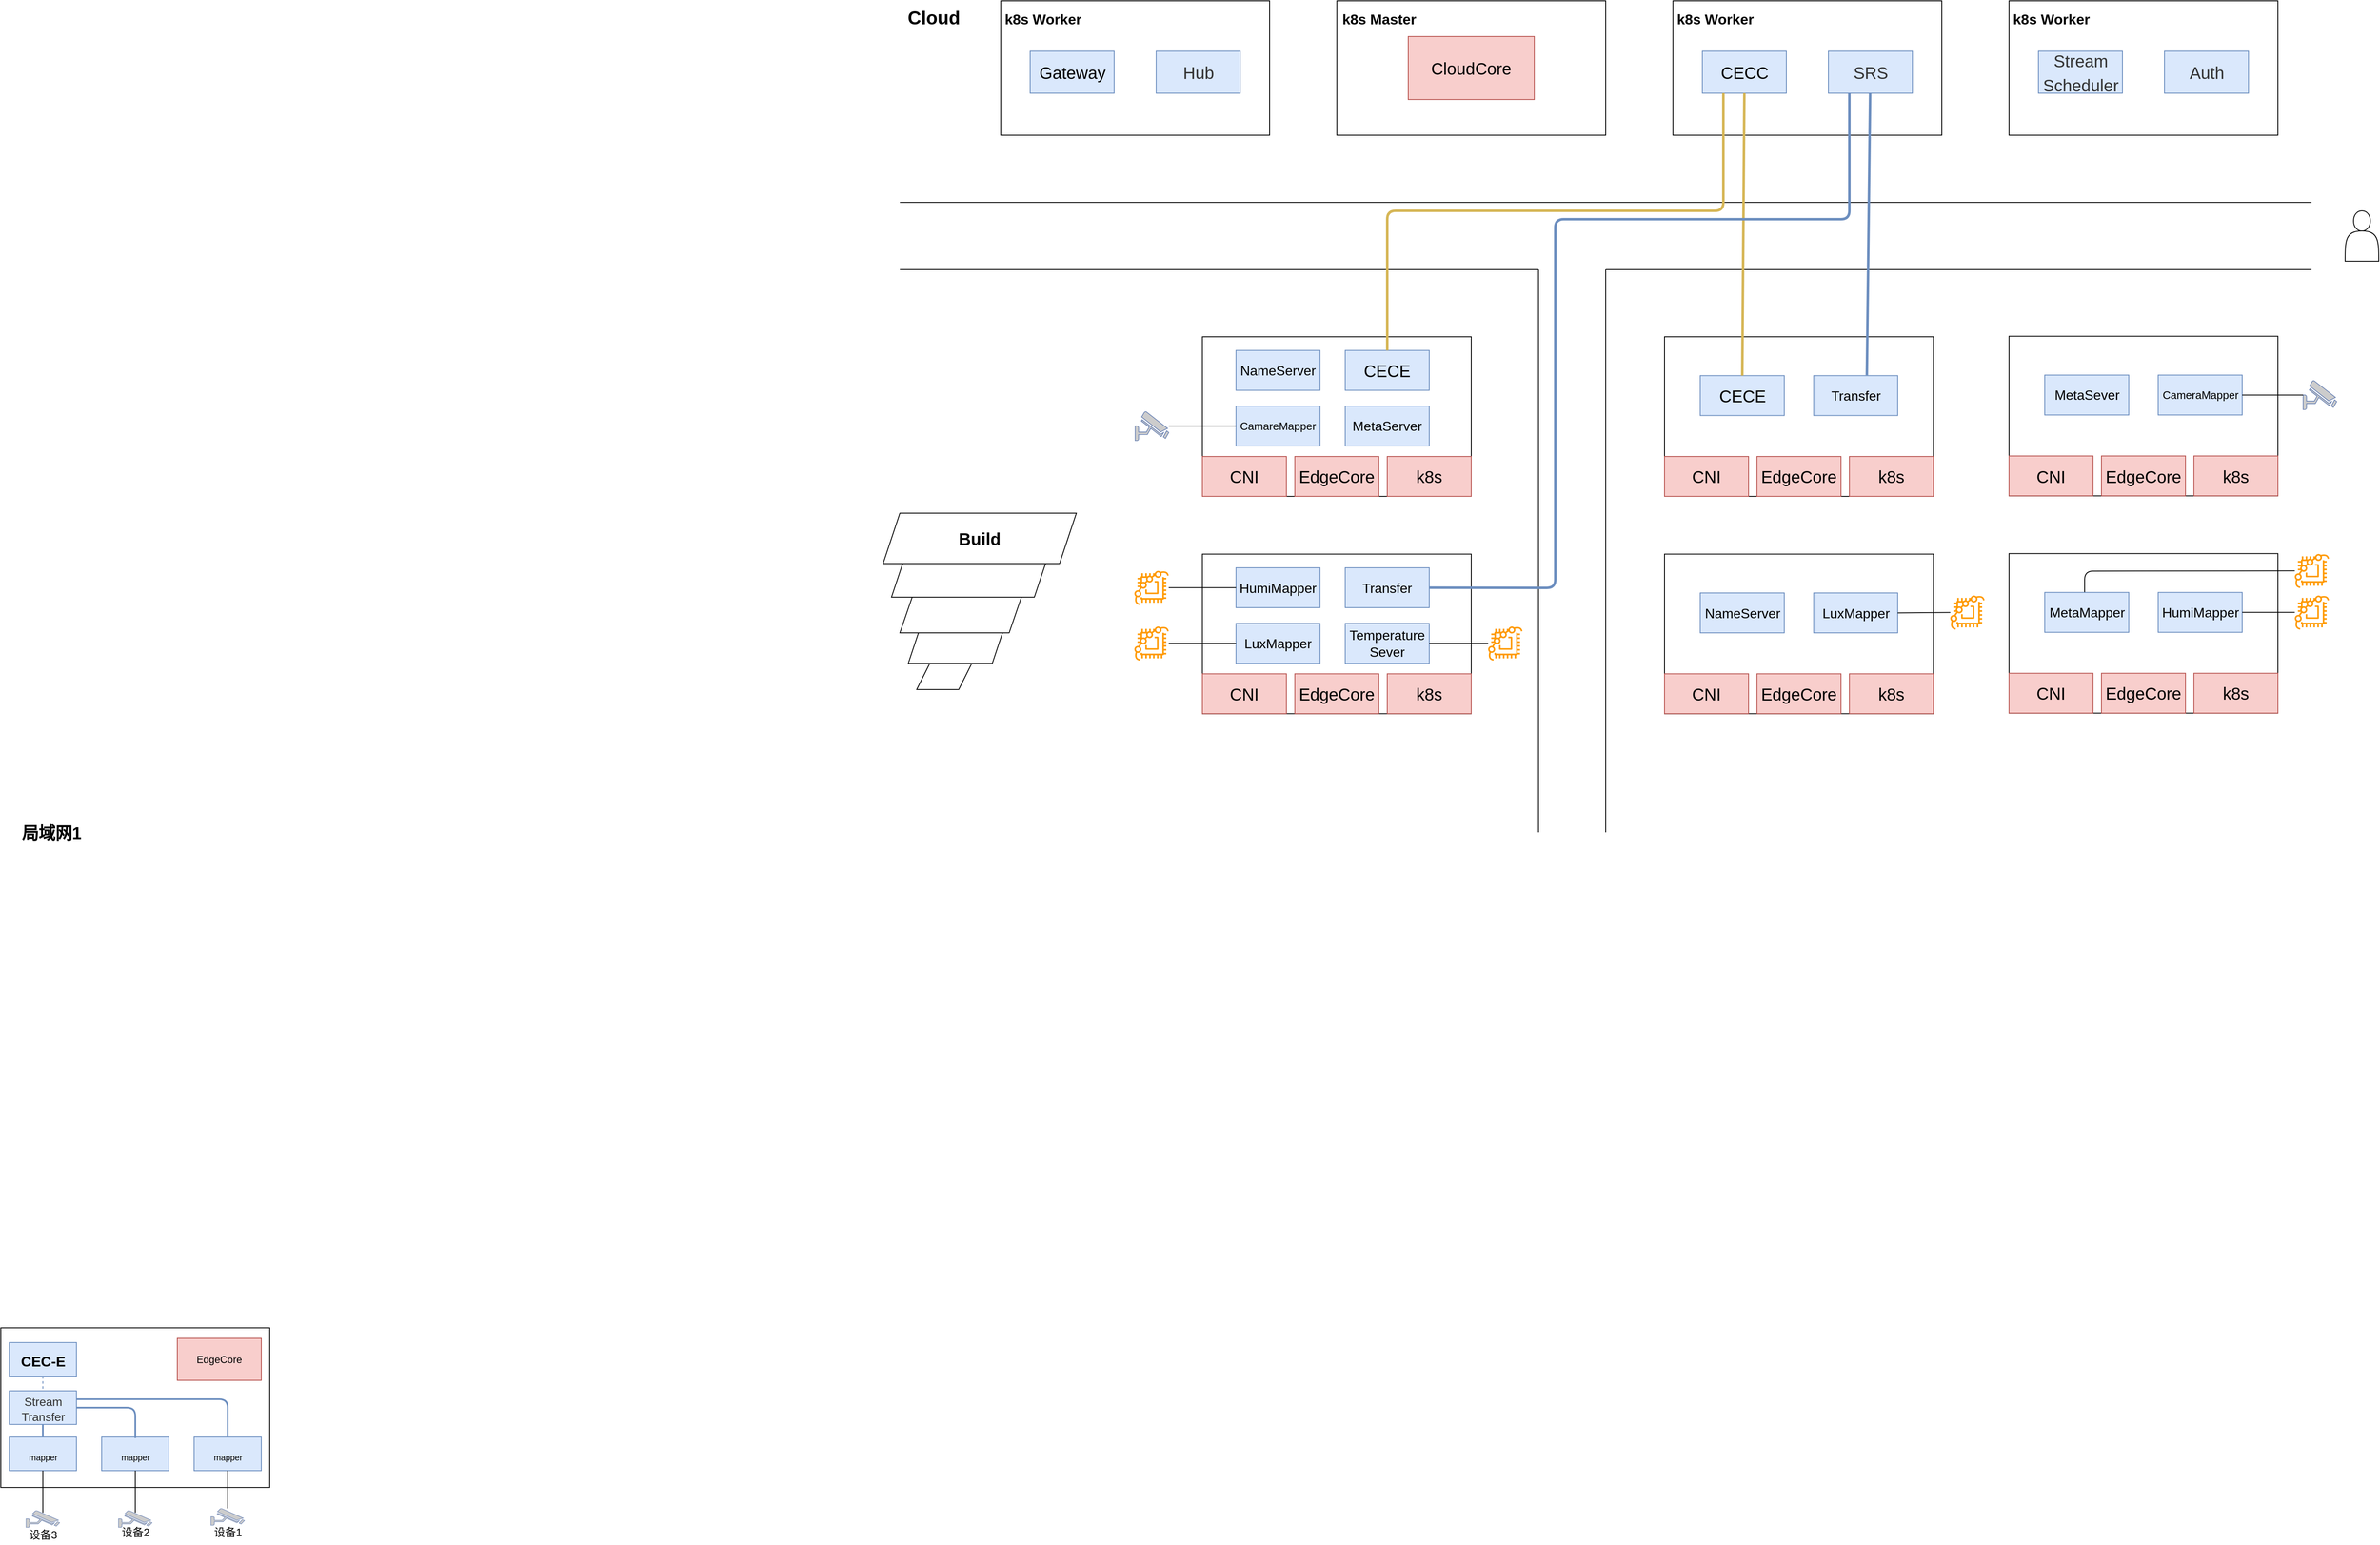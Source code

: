 <mxfile version="14.6.13" type="github">
  <diagram id="Ht1M8jgEwFfnCIfOTk4-" name="Page-1">
    <mxGraphModel dx="1483" dy="2684" grid="1" gridSize="10" guides="1" tooltips="1" connect="1" arrows="1" fold="1" page="1" pageScale="1" pageWidth="1600" pageHeight="900" math="0" shadow="0">
      <root>
        <mxCell id="0" />
        <mxCell id="1" parent="0" />
        <mxCell id="cbANNpYKcoIMHwZbuF66-276" value="" style="shape=parallelogram;perimeter=parallelogramPerimeter;whiteSpace=wrap;html=1;fixedSize=1;fontSize=14;strokeWidth=1;" vertex="1" parent="1">
          <mxGeometry x="1120" y="-710" width="70" height="40" as="geometry" />
        </mxCell>
        <mxCell id="cbANNpYKcoIMHwZbuF66-4" value="" style="rounded=0;whiteSpace=wrap;html=1;" vertex="1" parent="1">
          <mxGeometry x="2020" y="-1490" width="320" height="160" as="geometry" />
        </mxCell>
        <mxCell id="cbANNpYKcoIMHwZbuF66-3" value="" style="rounded=0;whiteSpace=wrap;html=1;" vertex="1" parent="1">
          <mxGeometry x="1620" y="-1490" width="320" height="160" as="geometry" />
        </mxCell>
        <mxCell id="cbANNpYKcoIMHwZbuF66-7" value="&lt;font style=&quot;font-size: 17px&quot;&gt;k8s Master&lt;/font&gt;" style="text;strokeColor=none;fillColor=none;html=1;fontSize=24;fontStyle=1;verticalAlign=middle;align=center;" vertex="1" parent="1">
          <mxGeometry x="1620" y="-1490" width="100" height="40" as="geometry" />
        </mxCell>
        <mxCell id="cbANNpYKcoIMHwZbuF66-8" value="&lt;font style=&quot;font-size: 17px&quot;&gt;k8s Worker&lt;/font&gt;" style="text;strokeColor=none;fillColor=none;html=1;fontSize=24;fontStyle=1;verticalAlign=middle;align=center;" vertex="1" parent="1">
          <mxGeometry x="2020" y="-1490" width="100" height="40" as="geometry" />
        </mxCell>
        <mxCell id="cbANNpYKcoIMHwZbuF66-11" value="" style="rounded=0;whiteSpace=wrap;html=1;strokeWidth=1;" vertex="1" parent="1">
          <mxGeometry x="1460" y="-1090" width="320" height="190" as="geometry" />
        </mxCell>
        <mxCell id="cbANNpYKcoIMHwZbuF66-99" value="" style="endArrow=none;html=1;strokeWidth=1;" edge="1" parent="1">
          <mxGeometry width="50" height="50" relative="1" as="geometry">
            <mxPoint x="1100" y="-1250" as="sourcePoint" />
            <mxPoint x="2780" y="-1250" as="targetPoint" />
          </mxGeometry>
        </mxCell>
        <mxCell id="cbANNpYKcoIMHwZbuF66-101" value="&lt;font style=&quot;font-size: 22px&quot;&gt;Cloud&lt;/font&gt;" style="text;strokeColor=none;fillColor=none;html=1;fontSize=24;fontStyle=1;verticalAlign=middle;align=center;" vertex="1" parent="1">
          <mxGeometry x="1090" y="-1490" width="100" height="40" as="geometry" />
        </mxCell>
        <mxCell id="cbANNpYKcoIMHwZbuF66-102" value="&lt;font style=&quot;font-size: 20px&quot;&gt;局域网1&lt;/font&gt;" style="text;strokeColor=none;fillColor=none;html=1;fontSize=24;fontStyle=1;verticalAlign=middle;align=center;" vertex="1" parent="1">
          <mxGeometry x="40" y="-520" width="100" height="40" as="geometry" />
        </mxCell>
        <mxCell id="cbANNpYKcoIMHwZbuF66-108" value="&lt;font style=&quot;font-size: 20px&quot;&gt;CloudCore&lt;/font&gt;" style="rounded=0;whiteSpace=wrap;html=1;strokeWidth=1;fillColor=#f8cecc;strokeColor=#b85450;" vertex="1" parent="1">
          <mxGeometry x="1705" y="-1447.5" width="150" height="75" as="geometry" />
        </mxCell>
        <mxCell id="cbANNpYKcoIMHwZbuF66-109" value="&lt;font style=&quot;font-size: 20px&quot;&gt;CNI&lt;/font&gt;" style="rounded=0;whiteSpace=wrap;html=1;strokeWidth=1;fillColor=#f8cecc;strokeColor=#b85450;" vertex="1" parent="1">
          <mxGeometry x="1460" y="-947.5" width="100" height="47.5" as="geometry" />
        </mxCell>
        <mxCell id="cbANNpYKcoIMHwZbuF66-157" value="" style="group;rotation=180;" vertex="1" connectable="0" parent="1">
          <mxGeometry x="30" y="60" width="320" height="287.5" as="geometry" />
        </mxCell>
        <mxCell id="cbANNpYKcoIMHwZbuF66-135" value="" style="rounded=0;whiteSpace=wrap;html=1;strokeWidth=1;" vertex="1" parent="cbANNpYKcoIMHwZbuF66-157">
          <mxGeometry y="30" width="320" height="190" as="geometry" />
        </mxCell>
        <mxCell id="cbANNpYKcoIMHwZbuF66-136" value="&lt;font style=&quot;font-size: 17px&quot;&gt;CEC-E&lt;/font&gt;" style="text;strokeColor=#6c8ebf;fillColor=#dae8fc;html=1;fontSize=24;fontStyle=1;verticalAlign=middle;align=center;strokeWidth=1;" vertex="1" parent="cbANNpYKcoIMHwZbuF66-157">
          <mxGeometry x="10" y="47.5" width="80" height="40" as="geometry" />
        </mxCell>
        <mxCell id="cbANNpYKcoIMHwZbuF66-138" value="" style="fontColor=#0066CC;verticalAlign=top;verticalLabelPosition=bottom;labelPosition=center;align=center;html=1;outlineConnect=0;fillColor=#CCCCCC;strokeColor=#6881B3;gradientColor=none;gradientDirection=north;strokeWidth=1;shape=mxgraph.networks.security_camera;" vertex="1" parent="cbANNpYKcoIMHwZbuF66-157">
          <mxGeometry x="250" y="245" width="40" height="20" as="geometry" />
        </mxCell>
        <mxCell id="cbANNpYKcoIMHwZbuF66-139" value="&lt;span style=&quot;font-weight: normal&quot;&gt;&lt;font style=&quot;font-size: 13px&quot;&gt;设备1&lt;/font&gt;&lt;/span&gt;" style="text;strokeColor=none;fillColor=none;html=1;fontSize=24;fontStyle=1;verticalAlign=middle;align=center;strokeWidth=1;" vertex="1" parent="cbANNpYKcoIMHwZbuF66-157">
          <mxGeometry x="250" y="255" width="40" height="30" as="geometry" />
        </mxCell>
        <mxCell id="cbANNpYKcoIMHwZbuF66-140" value="" style="fontColor=#0066CC;verticalAlign=top;verticalLabelPosition=bottom;labelPosition=center;align=center;html=1;outlineConnect=0;fillColor=#CCCCCC;strokeColor=#6881B3;gradientColor=none;gradientDirection=north;strokeWidth=1;shape=mxgraph.networks.security_camera;" vertex="1" parent="cbANNpYKcoIMHwZbuF66-157">
          <mxGeometry x="140" y="247.5" width="40" height="20" as="geometry" />
        </mxCell>
        <mxCell id="cbANNpYKcoIMHwZbuF66-141" value="&lt;span style=&quot;font-weight: normal&quot;&gt;&lt;font style=&quot;font-size: 13px&quot;&gt;设备2&lt;br&gt;&lt;/font&gt;&lt;/span&gt;" style="text;strokeColor=none;fillColor=none;html=1;fontSize=24;fontStyle=1;verticalAlign=middle;align=center;strokeWidth=1;" vertex="1" parent="cbANNpYKcoIMHwZbuF66-157">
          <mxGeometry x="140" y="255" width="40" height="30" as="geometry" />
        </mxCell>
        <mxCell id="cbANNpYKcoIMHwZbuF66-143" value="EdgeCore" style="rounded=0;whiteSpace=wrap;html=1;strokeWidth=1;fillColor=#f8cecc;strokeColor=#b85450;" vertex="1" parent="cbANNpYKcoIMHwZbuF66-157">
          <mxGeometry x="210" y="42.5" width="100" height="50" as="geometry" />
        </mxCell>
        <mxCell id="cbANNpYKcoIMHwZbuF66-144" value="&lt;p style=&quot;line-height: 60%&quot;&gt;&lt;span style=&quot;color: rgb(51 , 51 , 51) ; font-size: 14px ; font-weight: 400&quot;&gt;Stream&lt;/span&gt;&lt;br style=&quot;color: rgb(51 , 51 , 51) ; font-size: 14px ; font-weight: 400&quot;&gt;&lt;font color=&quot;#333333&quot;&gt;&lt;span style=&quot;font-size: 14px ; font-weight: 400&quot;&gt;Transfer&lt;/span&gt;&lt;/font&gt;&lt;br&gt;&lt;/p&gt;" style="text;strokeColor=#6c8ebf;fillColor=#dae8fc;html=1;fontSize=24;fontStyle=1;verticalAlign=middle;align=center;strokeWidth=1;" vertex="1" parent="cbANNpYKcoIMHwZbuF66-157">
          <mxGeometry x="10" y="105" width="80" height="40" as="geometry" />
        </mxCell>
        <mxCell id="cbANNpYKcoIMHwZbuF66-145" value="&lt;font style=&quot;font-size: 10px ; font-weight: normal&quot;&gt;mapper&lt;/font&gt;" style="text;strokeColor=#6c8ebf;fillColor=#dae8fc;html=1;fontSize=24;fontStyle=1;verticalAlign=middle;align=center;strokeWidth=1;" vertex="1" parent="cbANNpYKcoIMHwZbuF66-157">
          <mxGeometry x="120" y="160" width="80" height="40" as="geometry" />
        </mxCell>
        <mxCell id="cbANNpYKcoIMHwZbuF66-146" value="&lt;font style=&quot;font-size: 10px ; font-weight: normal&quot;&gt;mapper&lt;/font&gt;" style="text;strokeColor=#6c8ebf;fillColor=#dae8fc;html=1;fontSize=24;fontStyle=1;verticalAlign=middle;align=center;strokeWidth=1;" vertex="1" parent="cbANNpYKcoIMHwZbuF66-157">
          <mxGeometry x="230" y="160" width="80" height="40" as="geometry" />
        </mxCell>
        <mxCell id="cbANNpYKcoIMHwZbuF66-147" value="&lt;font style=&quot;font-size: 10px ; font-weight: normal&quot;&gt;mapper&lt;/font&gt;" style="text;strokeColor=#6c8ebf;fillColor=#dae8fc;html=1;fontSize=24;fontStyle=1;verticalAlign=middle;align=center;strokeWidth=1;" vertex="1" parent="cbANNpYKcoIMHwZbuF66-157">
          <mxGeometry x="10" y="160" width="80" height="40" as="geometry" />
        </mxCell>
        <mxCell id="cbANNpYKcoIMHwZbuF66-148" value="" style="fontColor=#0066CC;verticalAlign=top;verticalLabelPosition=bottom;labelPosition=center;align=center;html=1;outlineConnect=0;fillColor=#CCCCCC;strokeColor=#6881B3;gradientColor=none;gradientDirection=north;strokeWidth=1;shape=mxgraph.networks.security_camera;" vertex="1" parent="cbANNpYKcoIMHwZbuF66-157">
          <mxGeometry x="30" y="247.5" width="40" height="20" as="geometry" />
        </mxCell>
        <mxCell id="cbANNpYKcoIMHwZbuF66-149" value="&lt;span style=&quot;font-weight: normal&quot;&gt;&lt;font style=&quot;font-size: 13px&quot;&gt;设备3&lt;/font&gt;&lt;/span&gt;" style="text;strokeColor=none;fillColor=none;html=1;fontSize=24;fontStyle=1;verticalAlign=middle;align=center;strokeWidth=1;" vertex="1" parent="cbANNpYKcoIMHwZbuF66-157">
          <mxGeometry x="30" y="257.5" width="40" height="30" as="geometry" />
        </mxCell>
        <mxCell id="cbANNpYKcoIMHwZbuF66-154" value="" style="endArrow=none;html=1;strokeWidth=1;entryX=0.5;entryY=1;entryDx=0;entryDy=0;exitX=0.5;exitY=0.125;exitDx=0;exitDy=0;exitPerimeter=0;" edge="1" parent="cbANNpYKcoIMHwZbuF66-157" source="cbANNpYKcoIMHwZbuF66-148" target="cbANNpYKcoIMHwZbuF66-147">
          <mxGeometry width="50" height="50" relative="1" as="geometry">
            <mxPoint x="-50" y="250" as="sourcePoint" />
            <mxPoint y="200" as="targetPoint" />
          </mxGeometry>
        </mxCell>
        <mxCell id="cbANNpYKcoIMHwZbuF66-155" value="" style="endArrow=none;html=1;strokeWidth=1;entryX=0.5;entryY=1;entryDx=0;entryDy=0;" edge="1" parent="cbANNpYKcoIMHwZbuF66-157" target="cbANNpYKcoIMHwZbuF66-145">
          <mxGeometry width="50" height="50" relative="1" as="geometry">
            <mxPoint x="160" y="250" as="sourcePoint" />
            <mxPoint x="60" y="210" as="targetPoint" />
          </mxGeometry>
        </mxCell>
        <mxCell id="cbANNpYKcoIMHwZbuF66-156" value="" style="endArrow=none;html=1;strokeWidth=1;entryX=0.5;entryY=1;entryDx=0;entryDy=0;" edge="1" parent="cbANNpYKcoIMHwZbuF66-157" source="cbANNpYKcoIMHwZbuF66-138" target="cbANNpYKcoIMHwZbuF66-146">
          <mxGeometry width="50" height="50" relative="1" as="geometry">
            <mxPoint x="170" y="260" as="sourcePoint" />
            <mxPoint x="170" y="210" as="targetPoint" />
          </mxGeometry>
        </mxCell>
        <mxCell id="cbANNpYKcoIMHwZbuF66-169" value="" style="endArrow=none;html=1;strokeWidth=2;entryX=0.5;entryY=1;entryDx=0;entryDy=0;fillColor=#dae8fc;strokeColor=#6c8ebf;" edge="1" parent="cbANNpYKcoIMHwZbuF66-157" source="cbANNpYKcoIMHwZbuF66-147" target="cbANNpYKcoIMHwZbuF66-144">
          <mxGeometry width="50" height="50" relative="1" as="geometry">
            <mxPoint x="140" y="140" as="sourcePoint" />
            <mxPoint x="190" y="90" as="targetPoint" />
          </mxGeometry>
        </mxCell>
        <mxCell id="cbANNpYKcoIMHwZbuF66-186" value="" style="endArrow=none;dashed=1;html=1;fontSize=14;strokeWidth=1;entryX=0.5;entryY=0;entryDx=0;entryDy=0;exitX=0.5;exitY=1;exitDx=0;exitDy=0;fillColor=#dae8fc;strokeColor=#6c8ebf;" edge="1" parent="cbANNpYKcoIMHwZbuF66-157" source="cbANNpYKcoIMHwZbuF66-136" target="cbANNpYKcoIMHwZbuF66-144">
          <mxGeometry width="50" height="50" relative="1" as="geometry">
            <mxPoint x="130" as="sourcePoint" />
            <mxPoint x="180" y="-50" as="targetPoint" />
          </mxGeometry>
        </mxCell>
        <mxCell id="cbANNpYKcoIMHwZbuF66-165" value="" style="endArrow=none;html=1;strokeWidth=2;entryX=1;entryY=0.25;entryDx=0;entryDy=0;fillColor=#dae8fc;strokeColor=#6c8ebf;exitX=0.5;exitY=0;exitDx=0;exitDy=0;" edge="1" parent="1" target="cbANNpYKcoIMHwZbuF66-144">
          <mxGeometry width="50" height="50" relative="1" as="geometry">
            <mxPoint x="300" y="220" as="sourcePoint" />
            <mxPoint x="480" y="175" as="targetPoint" />
            <Array as="points">
              <mxPoint x="300" y="175" />
            </Array>
          </mxGeometry>
        </mxCell>
        <mxCell id="cbANNpYKcoIMHwZbuF66-166" value="" style="endArrow=none;html=1;strokeWidth=2;fillColor=#dae8fc;strokeColor=#6c8ebf;exitX=0.5;exitY=0;exitDx=0;exitDy=0;entryX=1;entryY=0.5;entryDx=0;entryDy=0;" edge="1" parent="1" target="cbANNpYKcoIMHwZbuF66-144">
          <mxGeometry width="50" height="50" relative="1" as="geometry">
            <mxPoint x="190" y="221.25" as="sourcePoint" />
            <mxPoint x="120" y="185" as="targetPoint" />
            <Array as="points">
              <mxPoint x="190" y="185" />
            </Array>
          </mxGeometry>
        </mxCell>
        <mxCell id="cbANNpYKcoIMHwZbuF66-187" value="" style="rounded=0;whiteSpace=wrap;html=1;" vertex="1" parent="1">
          <mxGeometry x="2420" y="-1490" width="320" height="160" as="geometry" />
        </mxCell>
        <mxCell id="cbANNpYKcoIMHwZbuF66-188" value="&lt;font style=&quot;font-size: 17px&quot;&gt;k8s Worker&lt;/font&gt;" style="text;strokeColor=none;fillColor=none;html=1;fontSize=24;fontStyle=1;verticalAlign=middle;align=center;" vertex="1" parent="1">
          <mxGeometry x="2420" y="-1490" width="100" height="40" as="geometry" />
        </mxCell>
        <mxCell id="cbANNpYKcoIMHwZbuF66-191" value="&lt;span style=&quot;color: rgb(51 , 51 , 51) ; font-size: 20px ; font-weight: 400&quot;&gt;Stream&lt;/span&gt;&lt;br style=&quot;color: rgb(51 , 51 , 51) ; font-size: 20px ; font-weight: 400&quot;&gt;&lt;span style=&quot;color: rgb(51 , 51 , 51) ; font-size: 20px ; font-weight: 400&quot;&gt;Scheduler&lt;/span&gt;&lt;span style=&quot;font-weight: 400&quot;&gt;&lt;br&gt;&lt;/span&gt;" style="text;strokeColor=#6c8ebf;fillColor=#dae8fc;html=1;fontSize=24;fontStyle=1;verticalAlign=middle;align=center;strokeWidth=1;" vertex="1" parent="1">
          <mxGeometry x="2455" y="-1430" width="100" height="50" as="geometry" />
        </mxCell>
        <mxCell id="cbANNpYKcoIMHwZbuF66-192" value="&lt;span style=&quot;font-weight: 400&quot;&gt;&lt;font color=&quot;#333333&quot;&gt;&lt;span style=&quot;font-size: 20px&quot;&gt;Auth&lt;/span&gt;&lt;/font&gt;&lt;br style=&quot;font-size: 14px&quot;&gt;&lt;/span&gt;" style="text;strokeColor=#6c8ebf;fillColor=#dae8fc;html=1;fontSize=14;fontStyle=1;verticalAlign=middle;align=center;strokeWidth=1;" vertex="1" parent="1">
          <mxGeometry x="2605" y="-1430" width="100" height="50" as="geometry" />
        </mxCell>
        <mxCell id="cbANNpYKcoIMHwZbuF66-201" value="&lt;span style=&quot;font-weight: 400&quot;&gt;&lt;font style=&quot;font-size: 20px&quot;&gt;CECC&lt;/font&gt;&lt;br&gt;&lt;/span&gt;" style="text;strokeColor=#6c8ebf;fillColor=#dae8fc;html=1;fontSize=24;fontStyle=1;verticalAlign=middle;align=center;strokeWidth=1;" vertex="1" parent="1">
          <mxGeometry x="2055" y="-1430" width="100" height="50" as="geometry" />
        </mxCell>
        <mxCell id="cbANNpYKcoIMHwZbuF66-202" value="&lt;span style=&quot;font-weight: 400&quot;&gt;&lt;font color=&quot;#333333&quot; style=&quot;font-size: 20px&quot;&gt;SRS&lt;/font&gt;&lt;br style=&quot;font-size: 14px&quot;&gt;&lt;/span&gt;" style="text;strokeColor=#6c8ebf;fillColor=#dae8fc;html=1;fontSize=14;fontStyle=1;verticalAlign=middle;align=center;strokeWidth=1;" vertex="1" parent="1">
          <mxGeometry x="2205" y="-1430" width="100" height="50" as="geometry" />
        </mxCell>
        <mxCell id="cbANNpYKcoIMHwZbuF66-203" value="" style="rounded=0;whiteSpace=wrap;html=1;" vertex="1" parent="1">
          <mxGeometry x="1220" y="-1490" width="320" height="160" as="geometry" />
        </mxCell>
        <mxCell id="cbANNpYKcoIMHwZbuF66-204" value="&lt;font style=&quot;font-size: 17px&quot;&gt;k8s Worker&lt;/font&gt;" style="text;strokeColor=none;fillColor=none;html=1;fontSize=24;fontStyle=1;verticalAlign=middle;align=center;" vertex="1" parent="1">
          <mxGeometry x="1220" y="-1490" width="100" height="40" as="geometry" />
        </mxCell>
        <mxCell id="cbANNpYKcoIMHwZbuF66-205" value="&lt;span style=&quot;font-weight: 400&quot;&gt;&lt;font style=&quot;font-size: 20px&quot;&gt;Gateway&lt;/font&gt;&lt;br&gt;&lt;/span&gt;" style="text;strokeColor=#6c8ebf;fillColor=#dae8fc;html=1;fontSize=24;fontStyle=1;verticalAlign=middle;align=center;strokeWidth=1;" vertex="1" parent="1">
          <mxGeometry x="1255" y="-1430" width="100" height="50" as="geometry" />
        </mxCell>
        <mxCell id="cbANNpYKcoIMHwZbuF66-206" value="&lt;span style=&quot;font-weight: 400&quot;&gt;&lt;font color=&quot;#333333&quot;&gt;&lt;span style=&quot;font-size: 20px&quot;&gt;Hub&lt;/span&gt;&lt;/font&gt;&lt;br style=&quot;font-size: 14px&quot;&gt;&lt;/span&gt;" style="text;strokeColor=#6c8ebf;fillColor=#dae8fc;html=1;fontSize=14;fontStyle=1;verticalAlign=middle;align=center;strokeWidth=1;" vertex="1" parent="1">
          <mxGeometry x="1405" y="-1430" width="100" height="50" as="geometry" />
        </mxCell>
        <mxCell id="cbANNpYKcoIMHwZbuF66-207" value="" style="endArrow=none;html=1;strokeWidth=1;" edge="1" parent="1">
          <mxGeometry width="50" height="50" relative="1" as="geometry">
            <mxPoint x="1100" y="-1170" as="sourcePoint" />
            <mxPoint x="1860" y="-1170" as="targetPoint" />
          </mxGeometry>
        </mxCell>
        <mxCell id="cbANNpYKcoIMHwZbuF66-209" value="" style="endArrow=none;html=1;strokeWidth=1;" edge="1" parent="1">
          <mxGeometry width="50" height="50" relative="1" as="geometry">
            <mxPoint x="1940" y="-1170" as="sourcePoint" />
            <mxPoint x="2780" y="-1170" as="targetPoint" />
          </mxGeometry>
        </mxCell>
        <mxCell id="cbANNpYKcoIMHwZbuF66-210" value="" style="endArrow=none;html=1;fontSize=14;strokeWidth=1;" edge="1" parent="1">
          <mxGeometry width="50" height="50" relative="1" as="geometry">
            <mxPoint x="1860" y="-500" as="sourcePoint" />
            <mxPoint x="1860" y="-1170" as="targetPoint" />
          </mxGeometry>
        </mxCell>
        <mxCell id="cbANNpYKcoIMHwZbuF66-211" value="" style="endArrow=none;html=1;fontSize=14;strokeWidth=1;" edge="1" parent="1">
          <mxGeometry width="50" height="50" relative="1" as="geometry">
            <mxPoint x="1940" y="-500" as="sourcePoint" />
            <mxPoint x="1940" y="-1170" as="targetPoint" />
          </mxGeometry>
        </mxCell>
        <mxCell id="cbANNpYKcoIMHwZbuF66-213" value="&lt;font style=&quot;font-size: 20px&quot;&gt;EdgeCore&lt;/font&gt;" style="rounded=0;whiteSpace=wrap;html=1;strokeWidth=1;fillColor=#f8cecc;strokeColor=#b85450;" vertex="1" parent="1">
          <mxGeometry x="1570" y="-947.5" width="100" height="47.5" as="geometry" />
        </mxCell>
        <mxCell id="cbANNpYKcoIMHwZbuF66-214" value="&lt;font style=&quot;font-size: 20px&quot;&gt;k8s&lt;/font&gt;" style="rounded=0;whiteSpace=wrap;html=1;strokeWidth=1;fillColor=#f8cecc;strokeColor=#b85450;" vertex="1" parent="1">
          <mxGeometry x="1680" y="-947.5" width="100" height="47.5" as="geometry" />
        </mxCell>
        <mxCell id="cbANNpYKcoIMHwZbuF66-215" value="&lt;font style=&quot;font-size: 20px&quot;&gt;CECE&lt;/font&gt;" style="rounded=0;whiteSpace=wrap;html=1;strokeWidth=1;fillColor=#dae8fc;strokeColor=#6c8ebf;" vertex="1" parent="1">
          <mxGeometry x="1630" y="-1073.75" width="100" height="47.5" as="geometry" />
        </mxCell>
        <mxCell id="cbANNpYKcoIMHwZbuF66-216" value="&lt;font style=&quot;font-size: 16px&quot;&gt;NameServer&lt;/font&gt;" style="rounded=0;whiteSpace=wrap;html=1;strokeWidth=1;fillColor=#dae8fc;strokeColor=#6c8ebf;" vertex="1" parent="1">
          <mxGeometry x="1500" y="-1073.75" width="100" height="47.5" as="geometry" />
        </mxCell>
        <mxCell id="cbANNpYKcoIMHwZbuF66-217" value="&lt;font style=&quot;font-size: 16px&quot;&gt;MetaServer&lt;/font&gt;" style="rounded=0;whiteSpace=wrap;html=1;strokeWidth=1;fillColor=#dae8fc;strokeColor=#6c8ebf;" vertex="1" parent="1">
          <mxGeometry x="1630" y="-1007.5" width="100" height="47.5" as="geometry" />
        </mxCell>
        <mxCell id="cbANNpYKcoIMHwZbuF66-218" value="&lt;font style=&quot;font-size: 13px&quot;&gt;CamareMapper&lt;/font&gt;" style="rounded=0;whiteSpace=wrap;html=1;strokeWidth=1;fillColor=#dae8fc;strokeColor=#6c8ebf;" vertex="1" parent="1">
          <mxGeometry x="1500" y="-1007.5" width="100" height="47.5" as="geometry" />
        </mxCell>
        <mxCell id="cbANNpYKcoIMHwZbuF66-227" value="" style="rounded=0;whiteSpace=wrap;html=1;strokeWidth=1;" vertex="1" parent="1">
          <mxGeometry x="1460" y="-831.25" width="320" height="190" as="geometry" />
        </mxCell>
        <mxCell id="cbANNpYKcoIMHwZbuF66-228" value="&lt;font style=&quot;font-size: 20px&quot;&gt;CNI&lt;/font&gt;" style="rounded=0;whiteSpace=wrap;html=1;strokeWidth=1;fillColor=#f8cecc;strokeColor=#b85450;" vertex="1" parent="1">
          <mxGeometry x="1460" y="-688.75" width="100" height="47.5" as="geometry" />
        </mxCell>
        <mxCell id="cbANNpYKcoIMHwZbuF66-229" value="&lt;font style=&quot;font-size: 20px&quot;&gt;EdgeCore&lt;/font&gt;" style="rounded=0;whiteSpace=wrap;html=1;strokeWidth=1;fillColor=#f8cecc;strokeColor=#b85450;" vertex="1" parent="1">
          <mxGeometry x="1570" y="-688.75" width="100" height="47.5" as="geometry" />
        </mxCell>
        <mxCell id="cbANNpYKcoIMHwZbuF66-230" value="&lt;span style=&quot;font-size: 20px&quot;&gt;k8s&lt;/span&gt;" style="rounded=0;whiteSpace=wrap;html=1;strokeWidth=1;fillColor=#f8cecc;strokeColor=#b85450;" vertex="1" parent="1">
          <mxGeometry x="1680" y="-688.75" width="100" height="47.5" as="geometry" />
        </mxCell>
        <mxCell id="cbANNpYKcoIMHwZbuF66-231" value="&lt;font style=&quot;font-size: 16px&quot;&gt;Transfer&lt;/font&gt;" style="rounded=0;whiteSpace=wrap;html=1;strokeWidth=1;fillColor=#dae8fc;strokeColor=#6c8ebf;" vertex="1" parent="1">
          <mxGeometry x="1630" y="-815" width="100" height="47.5" as="geometry" />
        </mxCell>
        <mxCell id="cbANNpYKcoIMHwZbuF66-232" value="&lt;font style=&quot;font-size: 16px&quot;&gt;HumiMapper&lt;/font&gt;" style="rounded=0;whiteSpace=wrap;html=1;strokeWidth=1;fillColor=#dae8fc;strokeColor=#6c8ebf;" vertex="1" parent="1">
          <mxGeometry x="1500" y="-815" width="100" height="47.5" as="geometry" />
        </mxCell>
        <mxCell id="cbANNpYKcoIMHwZbuF66-233" value="&lt;span style=&quot;font-size: 16px&quot;&gt;Temperature&lt;br&gt;Sever&lt;br&gt;&lt;/span&gt;" style="rounded=0;whiteSpace=wrap;html=1;strokeWidth=1;fillColor=#dae8fc;strokeColor=#6c8ebf;" vertex="1" parent="1">
          <mxGeometry x="1630" y="-748.75" width="100" height="47.5" as="geometry" />
        </mxCell>
        <mxCell id="cbANNpYKcoIMHwZbuF66-234" value="&lt;font style=&quot;font-size: 16px&quot;&gt;LuxMapper&lt;/font&gt;" style="rounded=0;whiteSpace=wrap;html=1;strokeWidth=1;fillColor=#dae8fc;strokeColor=#6c8ebf;" vertex="1" parent="1">
          <mxGeometry x="1500" y="-748.75" width="100" height="47.5" as="geometry" />
        </mxCell>
        <mxCell id="cbANNpYKcoIMHwZbuF66-235" value="" style="rounded=0;whiteSpace=wrap;html=1;strokeWidth=1;" vertex="1" parent="1">
          <mxGeometry x="2010" y="-1090" width="320" height="190" as="geometry" />
        </mxCell>
        <mxCell id="cbANNpYKcoIMHwZbuF66-236" value="&lt;font style=&quot;font-size: 20px&quot;&gt;CNI&lt;/font&gt;" style="rounded=0;whiteSpace=wrap;html=1;strokeWidth=1;fillColor=#f8cecc;strokeColor=#b85450;" vertex="1" parent="1">
          <mxGeometry x="2010" y="-947.5" width="100" height="47.5" as="geometry" />
        </mxCell>
        <mxCell id="cbANNpYKcoIMHwZbuF66-237" value="&lt;font style=&quot;font-size: 20px&quot;&gt;EdgeCore&lt;/font&gt;" style="rounded=0;whiteSpace=wrap;html=1;strokeWidth=1;fillColor=#f8cecc;strokeColor=#b85450;" vertex="1" parent="1">
          <mxGeometry x="2120" y="-947.5" width="100" height="47.5" as="geometry" />
        </mxCell>
        <mxCell id="cbANNpYKcoIMHwZbuF66-238" value="&lt;span style=&quot;font-size: 20px&quot;&gt;k8s&lt;/span&gt;" style="rounded=0;whiteSpace=wrap;html=1;strokeWidth=1;fillColor=#f8cecc;strokeColor=#b85450;" vertex="1" parent="1">
          <mxGeometry x="2230" y="-947.5" width="100" height="47.5" as="geometry" />
        </mxCell>
        <mxCell id="cbANNpYKcoIMHwZbuF66-239" value="&lt;font style=&quot;font-size: 20px&quot;&gt;CECE&lt;/font&gt;" style="rounded=0;whiteSpace=wrap;html=1;strokeWidth=1;fillColor=#dae8fc;strokeColor=#6c8ebf;" vertex="1" parent="1">
          <mxGeometry x="2052.5" y="-1043.75" width="100" height="47.5" as="geometry" />
        </mxCell>
        <mxCell id="cbANNpYKcoIMHwZbuF66-241" value="&lt;font style=&quot;font-size: 16px&quot;&gt;Transfer&lt;/font&gt;" style="rounded=0;whiteSpace=wrap;html=1;strokeWidth=1;fillColor=#dae8fc;strokeColor=#6c8ebf;" vertex="1" parent="1">
          <mxGeometry x="2187.5" y="-1043.75" width="100" height="47.5" as="geometry" />
        </mxCell>
        <mxCell id="cbANNpYKcoIMHwZbuF66-244" value="" style="rounded=0;whiteSpace=wrap;html=1;strokeWidth=1;" vertex="1" parent="1">
          <mxGeometry x="2010" y="-831.25" width="320" height="190" as="geometry" />
        </mxCell>
        <mxCell id="cbANNpYKcoIMHwZbuF66-245" value="&lt;font style=&quot;font-size: 20px&quot;&gt;CNI&lt;/font&gt;" style="rounded=0;whiteSpace=wrap;html=1;strokeWidth=1;fillColor=#f8cecc;strokeColor=#b85450;" vertex="1" parent="1">
          <mxGeometry x="2010" y="-688.75" width="100" height="47.5" as="geometry" />
        </mxCell>
        <mxCell id="cbANNpYKcoIMHwZbuF66-246" value="&lt;font style=&quot;font-size: 20px&quot;&gt;EdgeCore&lt;/font&gt;" style="rounded=0;whiteSpace=wrap;html=1;strokeWidth=1;fillColor=#f8cecc;strokeColor=#b85450;" vertex="1" parent="1">
          <mxGeometry x="2120" y="-688.75" width="100" height="47.5" as="geometry" />
        </mxCell>
        <mxCell id="cbANNpYKcoIMHwZbuF66-247" value="&lt;span style=&quot;font-size: 20px&quot;&gt;k8s&lt;/span&gt;" style="rounded=0;whiteSpace=wrap;html=1;strokeWidth=1;fillColor=#f8cecc;strokeColor=#b85450;" vertex="1" parent="1">
          <mxGeometry x="2230" y="-688.75" width="100" height="47.5" as="geometry" />
        </mxCell>
        <mxCell id="cbANNpYKcoIMHwZbuF66-248" value="&lt;font style=&quot;font-size: 16px&quot;&gt;NameServer&lt;/font&gt;" style="rounded=0;whiteSpace=wrap;html=1;strokeWidth=1;fillColor=#dae8fc;strokeColor=#6c8ebf;" vertex="1" parent="1">
          <mxGeometry x="2052.5" y="-785" width="100" height="47.5" as="geometry" />
        </mxCell>
        <mxCell id="cbANNpYKcoIMHwZbuF66-249" value="&lt;font style=&quot;font-size: 16px&quot;&gt;LuxMapper&lt;/font&gt;" style="rounded=0;whiteSpace=wrap;html=1;strokeWidth=1;fillColor=#dae8fc;strokeColor=#6c8ebf;" vertex="1" parent="1">
          <mxGeometry x="2187.5" y="-785" width="100" height="47.5" as="geometry" />
        </mxCell>
        <mxCell id="cbANNpYKcoIMHwZbuF66-250" value="" style="rounded=0;whiteSpace=wrap;html=1;strokeWidth=1;" vertex="1" parent="1">
          <mxGeometry x="2420" y="-1090.63" width="320" height="190" as="geometry" />
        </mxCell>
        <mxCell id="cbANNpYKcoIMHwZbuF66-251" value="&lt;font style=&quot;font-size: 20px&quot;&gt;CNI&lt;/font&gt;" style="rounded=0;whiteSpace=wrap;html=1;strokeWidth=1;fillColor=#f8cecc;strokeColor=#b85450;" vertex="1" parent="1">
          <mxGeometry x="2420" y="-948.13" width="100" height="47.5" as="geometry" />
        </mxCell>
        <mxCell id="cbANNpYKcoIMHwZbuF66-252" value="&lt;font style=&quot;font-size: 20px&quot;&gt;EdgeCore&lt;/font&gt;" style="rounded=0;whiteSpace=wrap;html=1;strokeWidth=1;fillColor=#f8cecc;strokeColor=#b85450;" vertex="1" parent="1">
          <mxGeometry x="2530" y="-948.13" width="100" height="47.5" as="geometry" />
        </mxCell>
        <mxCell id="cbANNpYKcoIMHwZbuF66-253" value="&lt;span style=&quot;font-size: 20px&quot;&gt;k8s&lt;/span&gt;" style="rounded=0;whiteSpace=wrap;html=1;strokeWidth=1;fillColor=#f8cecc;strokeColor=#b85450;" vertex="1" parent="1">
          <mxGeometry x="2640" y="-948.13" width="100" height="47.5" as="geometry" />
        </mxCell>
        <mxCell id="cbANNpYKcoIMHwZbuF66-254" value="&lt;font style=&quot;font-size: 16px&quot;&gt;MetaSever&lt;/font&gt;" style="rounded=0;whiteSpace=wrap;html=1;strokeWidth=1;fillColor=#dae8fc;strokeColor=#6c8ebf;" vertex="1" parent="1">
          <mxGeometry x="2462.5" y="-1044.38" width="100" height="47.5" as="geometry" />
        </mxCell>
        <mxCell id="cbANNpYKcoIMHwZbuF66-255" value="&lt;font style=&quot;font-size: 13px&quot;&gt;CameraMapper&lt;/font&gt;" style="rounded=0;whiteSpace=wrap;html=1;strokeWidth=1;fillColor=#dae8fc;strokeColor=#6c8ebf;" vertex="1" parent="1">
          <mxGeometry x="2597.5" y="-1044.38" width="100" height="47.5" as="geometry" />
        </mxCell>
        <mxCell id="cbANNpYKcoIMHwZbuF66-256" value="" style="rounded=0;whiteSpace=wrap;html=1;strokeWidth=1;" vertex="1" parent="1">
          <mxGeometry x="2420" y="-831.88" width="320" height="190" as="geometry" />
        </mxCell>
        <mxCell id="cbANNpYKcoIMHwZbuF66-257" value="&lt;font style=&quot;font-size: 20px&quot;&gt;CNI&lt;/font&gt;" style="rounded=0;whiteSpace=wrap;html=1;strokeWidth=1;fillColor=#f8cecc;strokeColor=#b85450;" vertex="1" parent="1">
          <mxGeometry x="2420" y="-689.38" width="100" height="47.5" as="geometry" />
        </mxCell>
        <mxCell id="cbANNpYKcoIMHwZbuF66-258" value="&lt;font style=&quot;font-size: 20px&quot;&gt;EdgeCore&lt;/font&gt;" style="rounded=0;whiteSpace=wrap;html=1;strokeWidth=1;fillColor=#f8cecc;strokeColor=#b85450;" vertex="1" parent="1">
          <mxGeometry x="2530" y="-689.38" width="100" height="47.5" as="geometry" />
        </mxCell>
        <mxCell id="cbANNpYKcoIMHwZbuF66-259" value="&lt;span style=&quot;font-size: 20px&quot;&gt;k8s&lt;/span&gt;" style="rounded=0;whiteSpace=wrap;html=1;strokeWidth=1;fillColor=#f8cecc;strokeColor=#b85450;" vertex="1" parent="1">
          <mxGeometry x="2640" y="-689.38" width="100" height="47.5" as="geometry" />
        </mxCell>
        <mxCell id="cbANNpYKcoIMHwZbuF66-260" value="&lt;font style=&quot;font-size: 16px&quot;&gt;MetaMapper&lt;/font&gt;" style="rounded=0;whiteSpace=wrap;html=1;strokeWidth=1;fillColor=#dae8fc;strokeColor=#6c8ebf;" vertex="1" parent="1">
          <mxGeometry x="2462.5" y="-785.63" width="100" height="47.5" as="geometry" />
        </mxCell>
        <mxCell id="cbANNpYKcoIMHwZbuF66-261" value="&lt;font style=&quot;font-size: 16px&quot;&gt;HumiMapper&lt;/font&gt;" style="rounded=0;whiteSpace=wrap;html=1;strokeWidth=1;fillColor=#dae8fc;strokeColor=#6c8ebf;" vertex="1" parent="1">
          <mxGeometry x="2597.5" y="-785.63" width="100" height="47.5" as="geometry" />
        </mxCell>
        <mxCell id="cbANNpYKcoIMHwZbuF66-263" value="" style="endArrow=none;html=1;fontSize=14;strokeWidth=3;exitX=0.5;exitY=0;exitDx=0;exitDy=0;fillColor=#fff2cc;strokeColor=#d6b656;entryX=0.25;entryY=1;entryDx=0;entryDy=0;" edge="1" parent="1" source="cbANNpYKcoIMHwZbuF66-215" target="cbANNpYKcoIMHwZbuF66-201">
          <mxGeometry width="50" height="50" relative="1" as="geometry">
            <mxPoint x="1740" y="-1100" as="sourcePoint" />
            <mxPoint x="1680" y="-1180" as="targetPoint" />
            <Array as="points">
              <mxPoint x="1680" y="-1240" />
              <mxPoint x="2080" y="-1240" />
            </Array>
          </mxGeometry>
        </mxCell>
        <mxCell id="cbANNpYKcoIMHwZbuF66-264" value="" style="endArrow=none;html=1;fontSize=14;strokeWidth=3;exitX=0.5;exitY=0;exitDx=0;exitDy=0;fillColor=#fff2cc;strokeColor=#d6b656;entryX=0.5;entryY=1;entryDx=0;entryDy=0;" edge="1" parent="1" source="cbANNpYKcoIMHwZbuF66-239" target="cbANNpYKcoIMHwZbuF66-201">
          <mxGeometry width="50" height="50" relative="1" as="geometry">
            <mxPoint x="2090" y="-1103.75" as="sourcePoint" />
            <mxPoint x="2100" y="-1180" as="targetPoint" />
          </mxGeometry>
        </mxCell>
        <mxCell id="cbANNpYKcoIMHwZbuF66-265" value="" style="endArrow=none;html=1;fontSize=14;strokeWidth=3;exitX=1;exitY=0.5;exitDx=0;exitDy=0;entryX=0.25;entryY=1;entryDx=0;entryDy=0;fillColor=#dae8fc;strokeColor=#6c8ebf;" edge="1" parent="1" source="cbANNpYKcoIMHwZbuF66-231" target="cbANNpYKcoIMHwZbuF66-202">
          <mxGeometry width="50" height="50" relative="1" as="geometry">
            <mxPoint x="1880" y="-760" as="sourcePoint" />
            <mxPoint x="2220" y="-1280" as="targetPoint" />
            <Array as="points">
              <mxPoint x="1880" y="-791" />
              <mxPoint x="1880" y="-1230" />
              <mxPoint x="2230" y="-1230" />
            </Array>
          </mxGeometry>
        </mxCell>
        <mxCell id="cbANNpYKcoIMHwZbuF66-266" value="" style="endArrow=none;html=1;fontSize=14;strokeWidth=3;exitX=0.633;exitY=-0.009;exitDx=0;exitDy=0;exitPerimeter=0;fillColor=#dae8fc;strokeColor=#6c8ebf;" edge="1" parent="1" source="cbANNpYKcoIMHwZbuF66-241" target="cbANNpYKcoIMHwZbuF66-202">
          <mxGeometry width="50" height="50" relative="1" as="geometry">
            <mxPoint x="1740" y="-781.25" as="sourcePoint" />
            <mxPoint x="2243.615" y="-1370" as="targetPoint" />
          </mxGeometry>
        </mxCell>
        <mxCell id="cbANNpYKcoIMHwZbuF66-268" value="" style="shape=actor;whiteSpace=wrap;html=1;fontSize=14;strokeWidth=1;" vertex="1" parent="1">
          <mxGeometry x="2820" y="-1240" width="40" height="60" as="geometry" />
        </mxCell>
        <mxCell id="cbANNpYKcoIMHwZbuF66-270" value="" style="shape=parallelogram;perimeter=parallelogramPerimeter;whiteSpace=wrap;html=1;fixedSize=1;fontSize=14;strokeWidth=1;" vertex="1" parent="1">
          <mxGeometry x="1110" y="-761.25" width="120" height="60" as="geometry" />
        </mxCell>
        <mxCell id="cbANNpYKcoIMHwZbuF66-271" value="" style="shape=parallelogram;perimeter=parallelogramPerimeter;whiteSpace=wrap;html=1;fixedSize=1;fontSize=14;strokeWidth=1;" vertex="1" parent="1">
          <mxGeometry x="1100" y="-795.63" width="150" height="58.13" as="geometry" />
        </mxCell>
        <mxCell id="cbANNpYKcoIMHwZbuF66-272" value="" style="shape=parallelogram;perimeter=parallelogramPerimeter;whiteSpace=wrap;html=1;fixedSize=1;fontSize=14;strokeWidth=1;" vertex="1" parent="1">
          <mxGeometry x="1090" y="-840" width="190" height="60" as="geometry" />
        </mxCell>
        <mxCell id="cbANNpYKcoIMHwZbuF66-273" value="&lt;font style=&quot;font-size: 20px&quot;&gt;&lt;b&gt;Build&lt;/b&gt;&lt;/font&gt;" style="shape=parallelogram;perimeter=parallelogramPerimeter;whiteSpace=wrap;html=1;fixedSize=1;fontSize=14;strokeWidth=1;" vertex="1" parent="1">
          <mxGeometry x="1080" y="-880" width="230" height="60" as="geometry" />
        </mxCell>
        <mxCell id="cbANNpYKcoIMHwZbuF66-279" value="" style="fontColor=#0066CC;verticalAlign=top;verticalLabelPosition=bottom;labelPosition=center;align=center;html=1;outlineConnect=0;fillColor=#CCCCCC;strokeColor=#6881B3;gradientColor=none;gradientDirection=north;strokeWidth=2;shape=mxgraph.networks.security_camera;fontSize=14;rotation=-180;direction=west;" vertex="1" parent="1">
          <mxGeometry x="1380" y="-1001.12" width="40" height="34.75" as="geometry" />
        </mxCell>
        <mxCell id="cbANNpYKcoIMHwZbuF66-281" value="" style="fontColor=#0066CC;verticalAlign=top;verticalLabelPosition=bottom;labelPosition=center;align=center;html=1;outlineConnect=0;fillColor=#CCCCCC;strokeColor=#6881B3;gradientColor=none;gradientDirection=north;strokeWidth=2;shape=mxgraph.networks.security_camera;fontSize=14;rotation=-180;direction=west;" vertex="1" parent="1">
          <mxGeometry x="2770" y="-1038" width="40" height="34.75" as="geometry" />
        </mxCell>
        <mxCell id="cbANNpYKcoIMHwZbuF66-282" value="" style="endArrow=none;html=1;fontSize=14;strokeWidth=1;exitX=1;exitY=0.5;exitDx=0;exitDy=0;" edge="1" parent="1" source="cbANNpYKcoIMHwZbuF66-255" target="cbANNpYKcoIMHwZbuF66-281">
          <mxGeometry width="50" height="50" relative="1" as="geometry">
            <mxPoint x="2890" y="-940" as="sourcePoint" />
            <mxPoint x="2940" y="-990" as="targetPoint" />
          </mxGeometry>
        </mxCell>
        <mxCell id="cbANNpYKcoIMHwZbuF66-283" value="" style="endArrow=none;html=1;fontSize=14;strokeWidth=1;entryX=0;entryY=0.5;entryDx=0;entryDy=0;" edge="1" parent="1" source="cbANNpYKcoIMHwZbuF66-279" target="cbANNpYKcoIMHwZbuF66-218">
          <mxGeometry width="50" height="50" relative="1" as="geometry">
            <mxPoint x="1370" y="-890" as="sourcePoint" />
            <mxPoint x="1420" y="-940" as="targetPoint" />
          </mxGeometry>
        </mxCell>
        <mxCell id="cbANNpYKcoIMHwZbuF66-284" value="" style="outlineConnect=0;fontColor=#232F3E;gradientColor=none;fillColor=#FF9900;strokeColor=none;dashed=0;verticalLabelPosition=bottom;verticalAlign=top;align=center;html=1;fontSize=12;fontStyle=0;aspect=fixed;pointerEvents=1;shape=mxgraph.aws4.braket_chip;" vertex="1" parent="1">
          <mxGeometry x="1379" y="-745.5" width="41" height="41" as="geometry" />
        </mxCell>
        <mxCell id="cbANNpYKcoIMHwZbuF66-285" value="" style="outlineConnect=0;fontColor=#232F3E;gradientColor=none;fillColor=#FF9900;strokeColor=none;dashed=0;verticalLabelPosition=bottom;verticalAlign=top;align=center;html=1;fontSize=12;fontStyle=0;aspect=fixed;pointerEvents=1;shape=mxgraph.aws4.braket_chip;" vertex="1" parent="1">
          <mxGeometry x="1379" y="-811.75" width="41" height="41" as="geometry" />
        </mxCell>
        <mxCell id="cbANNpYKcoIMHwZbuF66-286" value="" style="endArrow=none;html=1;fontSize=14;strokeWidth=1;entryX=0;entryY=0.5;entryDx=0;entryDy=0;" edge="1" parent="1" source="cbANNpYKcoIMHwZbuF66-285" target="cbANNpYKcoIMHwZbuF66-232">
          <mxGeometry width="50" height="50" relative="1" as="geometry">
            <mxPoint x="1400" y="-830" as="sourcePoint" />
            <mxPoint x="1450" y="-880" as="targetPoint" />
          </mxGeometry>
        </mxCell>
        <mxCell id="cbANNpYKcoIMHwZbuF66-287" value="" style="endArrow=none;html=1;fontSize=14;strokeWidth=1;entryX=0;entryY=0.5;entryDx=0;entryDy=0;" edge="1" parent="1" source="cbANNpYKcoIMHwZbuF66-284" target="cbANNpYKcoIMHwZbuF66-234">
          <mxGeometry width="50" height="50" relative="1" as="geometry">
            <mxPoint x="1429.894" y="-781.25" as="sourcePoint" />
            <mxPoint x="1510" y="-781.25" as="targetPoint" />
          </mxGeometry>
        </mxCell>
        <mxCell id="cbANNpYKcoIMHwZbuF66-288" value="" style="outlineConnect=0;fontColor=#232F3E;gradientColor=none;fillColor=#FF9900;strokeColor=none;dashed=0;verticalLabelPosition=bottom;verticalAlign=top;align=center;html=1;fontSize=12;fontStyle=0;aspect=fixed;pointerEvents=1;shape=mxgraph.aws4.braket_chip;" vertex="1" parent="1">
          <mxGeometry x="1800" y="-745.5" width="41" height="41" as="geometry" />
        </mxCell>
        <mxCell id="cbANNpYKcoIMHwZbuF66-289" value="" style="endArrow=none;html=1;fontSize=14;strokeWidth=1;exitX=1;exitY=0.5;exitDx=0;exitDy=0;" edge="1" parent="1" source="cbANNpYKcoIMHwZbuF66-233" target="cbANNpYKcoIMHwZbuF66-288">
          <mxGeometry width="50" height="50" relative="1" as="geometry">
            <mxPoint x="1429.894" y="-715" as="sourcePoint" />
            <mxPoint x="1510" y="-715" as="targetPoint" />
          </mxGeometry>
        </mxCell>
        <mxCell id="cbANNpYKcoIMHwZbuF66-292" value="" style="outlineConnect=0;fontColor=#232F3E;gradientColor=none;fillColor=#FF9900;strokeColor=none;dashed=0;verticalLabelPosition=bottom;verticalAlign=top;align=center;html=1;fontSize=12;fontStyle=0;aspect=fixed;pointerEvents=1;shape=mxgraph.aws4.braket_chip;" vertex="1" parent="1">
          <mxGeometry x="2760" y="-831.88" width="41" height="41" as="geometry" />
        </mxCell>
        <mxCell id="cbANNpYKcoIMHwZbuF66-293" value="" style="outlineConnect=0;fontColor=#232F3E;gradientColor=none;fillColor=#FF9900;strokeColor=none;dashed=0;verticalLabelPosition=bottom;verticalAlign=top;align=center;html=1;fontSize=12;fontStyle=0;aspect=fixed;pointerEvents=1;shape=mxgraph.aws4.braket_chip;" vertex="1" parent="1">
          <mxGeometry x="2760" y="-782.38" width="41" height="41" as="geometry" />
        </mxCell>
        <mxCell id="cbANNpYKcoIMHwZbuF66-294" value="" style="endArrow=none;html=1;fontSize=14;strokeWidth=1;exitX=1;exitY=0.5;exitDx=0;exitDy=0;" edge="1" parent="1" source="cbANNpYKcoIMHwZbuF66-261" target="cbANNpYKcoIMHwZbuF66-293">
          <mxGeometry width="50" height="50" relative="1" as="geometry">
            <mxPoint x="2760" y="-780" as="sourcePoint" />
            <mxPoint x="2810" y="-830" as="targetPoint" />
          </mxGeometry>
        </mxCell>
        <mxCell id="cbANNpYKcoIMHwZbuF66-295" value="" style="endArrow=none;html=1;fontSize=14;strokeWidth=1;" edge="1" parent="1" target="cbANNpYKcoIMHwZbuF66-292">
          <mxGeometry width="50" height="50" relative="1" as="geometry">
            <mxPoint x="2510" y="-786" as="sourcePoint" />
            <mxPoint x="2620" y="-820" as="targetPoint" />
            <Array as="points">
              <mxPoint x="2510" y="-811" />
            </Array>
          </mxGeometry>
        </mxCell>
        <mxCell id="cbANNpYKcoIMHwZbuF66-296" value="" style="outlineConnect=0;fontColor=#232F3E;gradientColor=none;fillColor=#FF9900;strokeColor=none;dashed=0;verticalLabelPosition=bottom;verticalAlign=top;align=center;html=1;fontSize=12;fontStyle=0;aspect=fixed;pointerEvents=1;shape=mxgraph.aws4.braket_chip;" vertex="1" parent="1">
          <mxGeometry x="2350" y="-782.38" width="41" height="41" as="geometry" />
        </mxCell>
        <mxCell id="cbANNpYKcoIMHwZbuF66-297" value="" style="endArrow=none;html=1;fontSize=14;strokeWidth=1;exitX=1;exitY=0.5;exitDx=0;exitDy=0;" edge="1" parent="1" source="cbANNpYKcoIMHwZbuF66-249" target="cbANNpYKcoIMHwZbuF66-296">
          <mxGeometry width="50" height="50" relative="1" as="geometry">
            <mxPoint x="2390" y="-680" as="sourcePoint" />
            <mxPoint x="2440" y="-730" as="targetPoint" />
          </mxGeometry>
        </mxCell>
      </root>
    </mxGraphModel>
  </diagram>
</mxfile>
